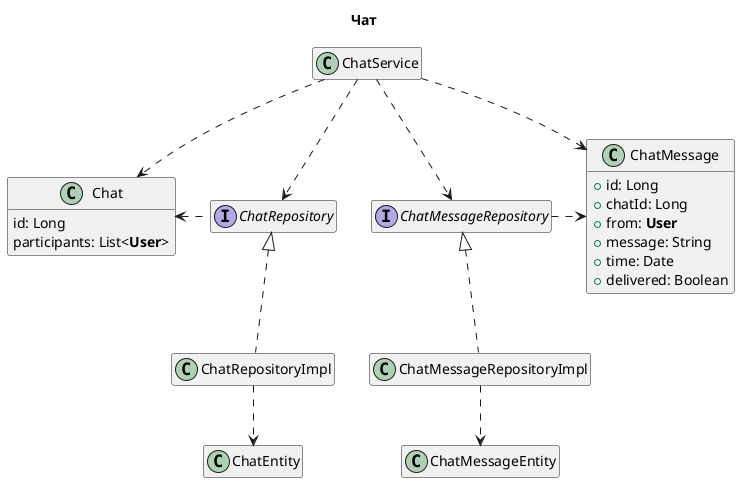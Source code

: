 @startuml

hide empty members
allowmixing

title "Чат"

class ChatService

class Chat {
    id: Long
    participants: List<<b>User</b>>
}

class ChatMessage {
    + id: Long
    + chatId: Long
    + from: <b>User</b>
    + message: String
    + time: Date
    + delivered: Boolean
}

ChatService ..> Chat
ChatService ..> ChatMessage

interface ChatRepository
interface ChatMessageRepository

class ChatRepositoryImpl implements ChatRepository
class ChatEntity
ChatRepositoryImpl ..> ChatEntity

class ChatMessageRepositoryImpl implements ChatMessageRepository
class ChatMessageEntity
ChatMessageRepositoryImpl ..> ChatMessageEntity

ChatService ..> ChatRepository
ChatService ..> ChatMessageRepository

Chat <. ChatRepository
ChatMessageRepository .> ChatMessage

@enduml